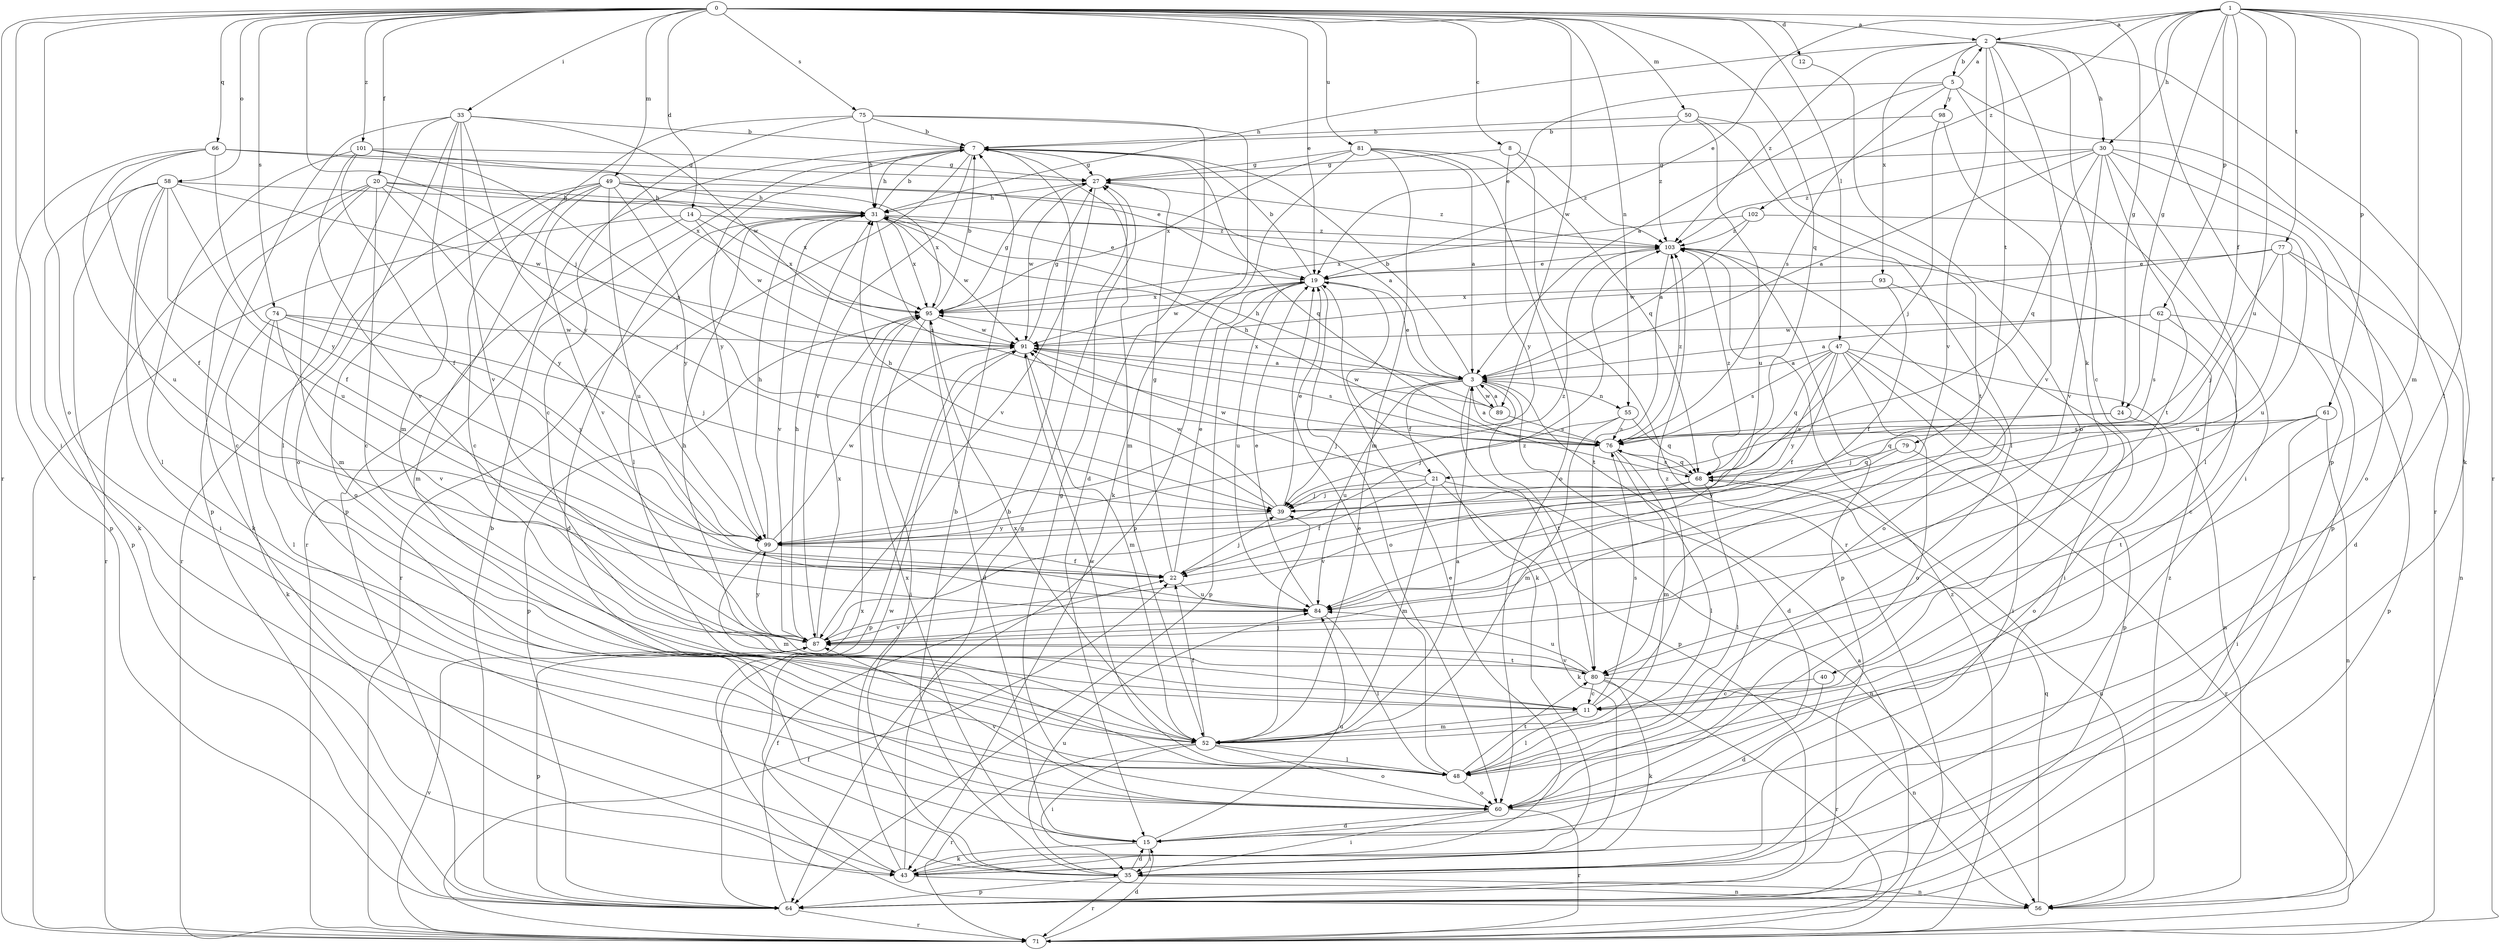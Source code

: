 strict digraph  {
0;
1;
2;
3;
5;
7;
8;
11;
12;
14;
15;
19;
20;
21;
22;
24;
27;
30;
31;
33;
35;
39;
40;
43;
47;
48;
49;
50;
52;
55;
56;
58;
60;
61;
62;
64;
66;
68;
71;
74;
75;
76;
77;
79;
80;
81;
84;
87;
89;
91;
93;
95;
98;
99;
101;
102;
103;
0 -> 2  [label=a];
0 -> 8  [label=c];
0 -> 12  [label=d];
0 -> 14  [label=d];
0 -> 19  [label=e];
0 -> 20  [label=f];
0 -> 24  [label=g];
0 -> 33  [label=i];
0 -> 35  [label=i];
0 -> 39  [label=j];
0 -> 47  [label=l];
0 -> 49  [label=m];
0 -> 50  [label=m];
0 -> 55  [label=n];
0 -> 58  [label=o];
0 -> 60  [label=o];
0 -> 66  [label=q];
0 -> 68  [label=q];
0 -> 71  [label=r];
0 -> 74  [label=s];
0 -> 75  [label=s];
0 -> 81  [label=u];
0 -> 89  [label=w];
0 -> 101  [label=z];
1 -> 2  [label=a];
1 -> 19  [label=e];
1 -> 21  [label=f];
1 -> 24  [label=g];
1 -> 30  [label=h];
1 -> 48  [label=l];
1 -> 52  [label=m];
1 -> 61  [label=p];
1 -> 62  [label=p];
1 -> 64  [label=p];
1 -> 71  [label=r];
1 -> 77  [label=t];
1 -> 84  [label=u];
1 -> 102  [label=z];
2 -> 5  [label=b];
2 -> 11  [label=c];
2 -> 30  [label=h];
2 -> 31  [label=h];
2 -> 40  [label=k];
2 -> 43  [label=k];
2 -> 79  [label=t];
2 -> 87  [label=v];
2 -> 93  [label=x];
2 -> 103  [label=z];
3 -> 7  [label=b];
3 -> 15  [label=d];
3 -> 19  [label=e];
3 -> 21  [label=f];
3 -> 39  [label=j];
3 -> 55  [label=n];
3 -> 64  [label=p];
3 -> 80  [label=t];
3 -> 84  [label=u];
3 -> 89  [label=w];
3 -> 95  [label=x];
5 -> 2  [label=a];
5 -> 3  [label=a];
5 -> 19  [label=e];
5 -> 35  [label=i];
5 -> 71  [label=r];
5 -> 76  [label=s];
5 -> 98  [label=y];
7 -> 27  [label=g];
7 -> 31  [label=h];
7 -> 48  [label=l];
7 -> 52  [label=m];
7 -> 68  [label=q];
7 -> 71  [label=r];
7 -> 87  [label=v];
7 -> 99  [label=y];
8 -> 27  [label=g];
8 -> 71  [label=r];
8 -> 99  [label=y];
8 -> 103  [label=z];
11 -> 48  [label=l];
11 -> 52  [label=m];
11 -> 76  [label=s];
11 -> 103  [label=z];
12 -> 60  [label=o];
14 -> 52  [label=m];
14 -> 71  [label=r];
14 -> 91  [label=w];
14 -> 95  [label=x];
14 -> 103  [label=z];
15 -> 35  [label=i];
15 -> 43  [label=k];
15 -> 84  [label=u];
15 -> 95  [label=x];
19 -> 7  [label=b];
19 -> 43  [label=k];
19 -> 60  [label=o];
19 -> 64  [label=p];
19 -> 84  [label=u];
19 -> 91  [label=w];
19 -> 95  [label=x];
20 -> 11  [label=c];
20 -> 31  [label=h];
20 -> 39  [label=j];
20 -> 43  [label=k];
20 -> 52  [label=m];
20 -> 71  [label=r];
20 -> 95  [label=x];
20 -> 99  [label=y];
21 -> 22  [label=f];
21 -> 39  [label=j];
21 -> 43  [label=k];
21 -> 52  [label=m];
21 -> 56  [label=n];
21 -> 91  [label=w];
22 -> 19  [label=e];
22 -> 27  [label=g];
22 -> 39  [label=j];
22 -> 84  [label=u];
24 -> 39  [label=j];
24 -> 60  [label=o];
24 -> 76  [label=s];
27 -> 31  [label=h];
27 -> 87  [label=v];
27 -> 91  [label=w];
27 -> 103  [label=z];
30 -> 3  [label=a];
30 -> 27  [label=g];
30 -> 48  [label=l];
30 -> 60  [label=o];
30 -> 64  [label=p];
30 -> 68  [label=q];
30 -> 80  [label=t];
30 -> 87  [label=v];
30 -> 103  [label=z];
31 -> 7  [label=b];
31 -> 15  [label=d];
31 -> 19  [label=e];
31 -> 71  [label=r];
31 -> 76  [label=s];
31 -> 87  [label=v];
31 -> 91  [label=w];
31 -> 95  [label=x];
31 -> 103  [label=z];
33 -> 7  [label=b];
33 -> 48  [label=l];
33 -> 52  [label=m];
33 -> 60  [label=o];
33 -> 64  [label=p];
33 -> 87  [label=v];
33 -> 91  [label=w];
33 -> 99  [label=y];
35 -> 7  [label=b];
35 -> 15  [label=d];
35 -> 56  [label=n];
35 -> 64  [label=p];
35 -> 71  [label=r];
35 -> 84  [label=u];
39 -> 19  [label=e];
39 -> 31  [label=h];
39 -> 91  [label=w];
39 -> 99  [label=y];
40 -> 11  [label=c];
40 -> 15  [label=d];
43 -> 7  [label=b];
43 -> 19  [label=e];
43 -> 27  [label=g];
43 -> 56  [label=n];
43 -> 91  [label=w];
47 -> 3  [label=a];
47 -> 22  [label=f];
47 -> 35  [label=i];
47 -> 56  [label=n];
47 -> 60  [label=o];
47 -> 64  [label=p];
47 -> 68  [label=q];
47 -> 76  [label=s];
47 -> 99  [label=y];
48 -> 19  [label=e];
48 -> 60  [label=o];
48 -> 80  [label=t];
48 -> 91  [label=w];
49 -> 3  [label=a];
49 -> 11  [label=c];
49 -> 31  [label=h];
49 -> 60  [label=o];
49 -> 71  [label=r];
49 -> 84  [label=u];
49 -> 87  [label=v];
49 -> 95  [label=x];
49 -> 99  [label=y];
50 -> 7  [label=b];
50 -> 48  [label=l];
50 -> 80  [label=t];
50 -> 84  [label=u];
50 -> 103  [label=z];
52 -> 3  [label=a];
52 -> 22  [label=f];
52 -> 35  [label=i];
52 -> 39  [label=j];
52 -> 48  [label=l];
52 -> 60  [label=o];
52 -> 71  [label=r];
52 -> 95  [label=x];
55 -> 39  [label=j];
55 -> 52  [label=m];
55 -> 68  [label=q];
55 -> 76  [label=s];
56 -> 68  [label=q];
56 -> 95  [label=x];
56 -> 103  [label=z];
58 -> 11  [label=c];
58 -> 22  [label=f];
58 -> 31  [label=h];
58 -> 35  [label=i];
58 -> 43  [label=k];
58 -> 64  [label=p];
58 -> 84  [label=u];
58 -> 91  [label=w];
60 -> 15  [label=d];
60 -> 27  [label=g];
60 -> 35  [label=i];
60 -> 71  [label=r];
60 -> 87  [label=v];
61 -> 35  [label=i];
61 -> 56  [label=n];
61 -> 68  [label=q];
61 -> 76  [label=s];
61 -> 80  [label=t];
62 -> 3  [label=a];
62 -> 11  [label=c];
62 -> 64  [label=p];
62 -> 76  [label=s];
62 -> 91  [label=w];
64 -> 7  [label=b];
64 -> 22  [label=f];
64 -> 71  [label=r];
66 -> 19  [label=e];
66 -> 22  [label=f];
66 -> 27  [label=g];
66 -> 64  [label=p];
66 -> 84  [label=u];
66 -> 99  [label=y];
68 -> 39  [label=j];
68 -> 48  [label=l];
68 -> 56  [label=n];
68 -> 76  [label=s];
68 -> 87  [label=v];
68 -> 103  [label=z];
71 -> 3  [label=a];
71 -> 15  [label=d];
71 -> 22  [label=f];
71 -> 87  [label=v];
71 -> 103  [label=z];
74 -> 39  [label=j];
74 -> 43  [label=k];
74 -> 48  [label=l];
74 -> 87  [label=v];
74 -> 91  [label=w];
74 -> 99  [label=y];
75 -> 7  [label=b];
75 -> 11  [label=c];
75 -> 15  [label=d];
75 -> 31  [label=h];
75 -> 43  [label=k];
75 -> 64  [label=p];
76 -> 3  [label=a];
76 -> 31  [label=h];
76 -> 48  [label=l];
76 -> 52  [label=m];
76 -> 68  [label=q];
76 -> 103  [label=z];
77 -> 15  [label=d];
77 -> 19  [label=e];
77 -> 39  [label=j];
77 -> 56  [label=n];
77 -> 84  [label=u];
77 -> 91  [label=w];
79 -> 68  [label=q];
79 -> 71  [label=r];
79 -> 99  [label=y];
80 -> 11  [label=c];
80 -> 31  [label=h];
80 -> 43  [label=k];
80 -> 56  [label=n];
80 -> 71  [label=r];
80 -> 84  [label=u];
80 -> 87  [label=v];
81 -> 3  [label=a];
81 -> 27  [label=g];
81 -> 52  [label=m];
81 -> 60  [label=o];
81 -> 64  [label=p];
81 -> 68  [label=q];
81 -> 95  [label=x];
84 -> 19  [label=e];
84 -> 48  [label=l];
84 -> 87  [label=v];
87 -> 31  [label=h];
87 -> 64  [label=p];
87 -> 80  [label=t];
87 -> 95  [label=x];
87 -> 99  [label=y];
87 -> 103  [label=z];
89 -> 3  [label=a];
89 -> 31  [label=h];
89 -> 76  [label=s];
89 -> 91  [label=w];
91 -> 3  [label=a];
91 -> 27  [label=g];
91 -> 52  [label=m];
91 -> 64  [label=p];
91 -> 76  [label=s];
93 -> 22  [label=f];
93 -> 35  [label=i];
93 -> 95  [label=x];
95 -> 7  [label=b];
95 -> 15  [label=d];
95 -> 27  [label=g];
95 -> 35  [label=i];
95 -> 64  [label=p];
95 -> 91  [label=w];
98 -> 7  [label=b];
98 -> 39  [label=j];
98 -> 87  [label=v];
99 -> 22  [label=f];
99 -> 31  [label=h];
99 -> 52  [label=m];
99 -> 91  [label=w];
99 -> 103  [label=z];
101 -> 22  [label=f];
101 -> 27  [label=g];
101 -> 48  [label=l];
101 -> 76  [label=s];
101 -> 87  [label=v];
101 -> 95  [label=x];
102 -> 3  [label=a];
102 -> 84  [label=u];
102 -> 95  [label=x];
102 -> 103  [label=z];
103 -> 19  [label=e];
103 -> 60  [label=o];
103 -> 64  [label=p];
103 -> 80  [label=t];
}

